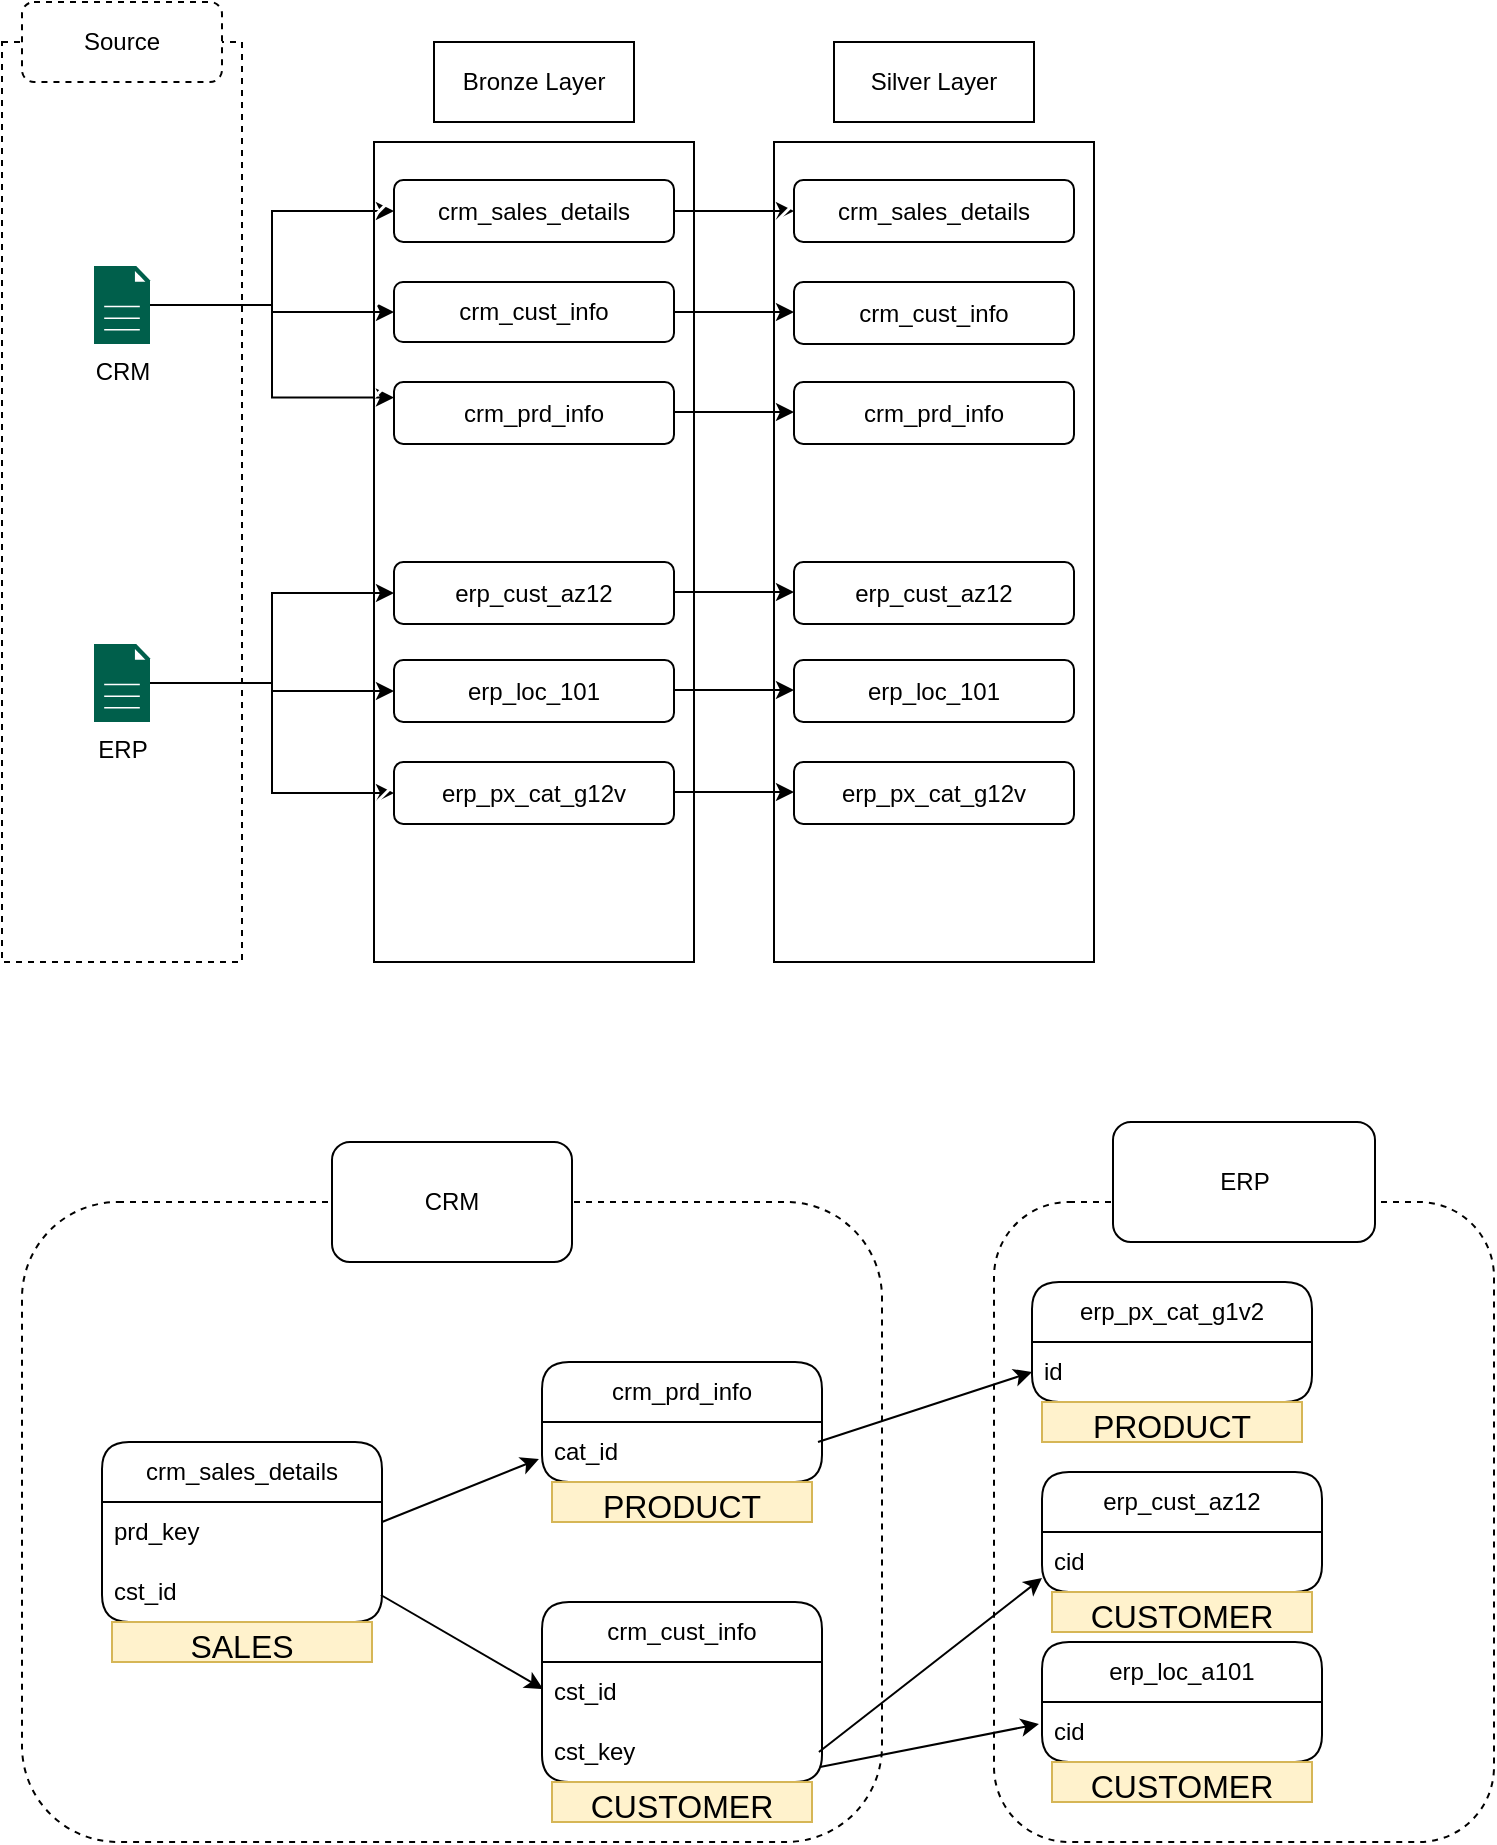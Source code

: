 <mxfile version="27.2.0">
  <diagram name="Trang-1" id="FnrbIoL4MyiIq40yynX9">
    <mxGraphModel dx="946" dy="597" grid="1" gridSize="10" guides="1" tooltips="1" connect="1" arrows="0" fold="1" page="1" pageScale="1" pageWidth="827" pageHeight="1169" math="0" shadow="0">
      <root>
        <mxCell id="0" />
        <mxCell id="1" parent="0" />
        <mxCell id="aKgHaKCAvh2_Jbe9WwKg-1" value="" style="rounded=0;whiteSpace=wrap;html=1;align=center;fillStyle=zigzag-line;dashed=1;" parent="1" vertex="1">
          <mxGeometry x="44" y="100" width="120" height="460" as="geometry" />
        </mxCell>
        <mxCell id="aKgHaKCAvh2_Jbe9WwKg-2" value="Source" style="rounded=1;whiteSpace=wrap;html=1;dashed=1;gradientColor=none;shadow=0;strokeColor=light-dark(#000000,#000000);fillColor=default;" parent="1" vertex="1">
          <mxGeometry x="54" y="80" width="100" height="40" as="geometry" />
        </mxCell>
        <mxCell id="aKgHaKCAvh2_Jbe9WwKg-15" style="edgeStyle=orthogonalEdgeStyle;rounded=0;orthogonalLoop=1;jettySize=auto;html=1;entryX=0;entryY=0.5;entryDx=0;entryDy=0;" parent="1" source="aKgHaKCAvh2_Jbe9WwKg-4" target="aKgHaKCAvh2_Jbe9WwKg-10" edge="1">
          <mxGeometry relative="1" as="geometry" />
        </mxCell>
        <mxCell id="aKgHaKCAvh2_Jbe9WwKg-16" style="edgeStyle=orthogonalEdgeStyle;rounded=0;orthogonalLoop=1;jettySize=auto;html=1;entryX=0;entryY=0.25;entryDx=0;entryDy=0;" parent="1" source="aKgHaKCAvh2_Jbe9WwKg-4" target="aKgHaKCAvh2_Jbe9WwKg-13" edge="1">
          <mxGeometry relative="1" as="geometry" />
        </mxCell>
        <mxCell id="aKgHaKCAvh2_Jbe9WwKg-23" style="edgeStyle=orthogonalEdgeStyle;rounded=0;orthogonalLoop=1;jettySize=auto;html=1;entryX=0;entryY=0.5;entryDx=0;entryDy=0;" parent="1" source="aKgHaKCAvh2_Jbe9WwKg-4" target="aKgHaKCAvh2_Jbe9WwKg-12" edge="1">
          <mxGeometry relative="1" as="geometry" />
        </mxCell>
        <mxCell id="aKgHaKCAvh2_Jbe9WwKg-4" value="CRM" style="sketch=0;pointerEvents=1;shadow=0;dashed=0;html=1;strokeColor=none;fillColor=#005F4B;labelPosition=center;verticalLabelPosition=bottom;verticalAlign=top;align=center;outlineConnect=0;shape=mxgraph.veeam2.file;" parent="1" vertex="1">
          <mxGeometry x="90" y="212" width="28.0" height="39" as="geometry" />
        </mxCell>
        <mxCell id="aKgHaKCAvh2_Jbe9WwKg-20" style="edgeStyle=orthogonalEdgeStyle;rounded=0;orthogonalLoop=1;jettySize=auto;html=1;" parent="1" source="aKgHaKCAvh2_Jbe9WwKg-5" target="aKgHaKCAvh2_Jbe9WwKg-18" edge="1">
          <mxGeometry relative="1" as="geometry" />
        </mxCell>
        <mxCell id="aKgHaKCAvh2_Jbe9WwKg-21" style="edgeStyle=orthogonalEdgeStyle;rounded=0;orthogonalLoop=1;jettySize=auto;html=1;entryX=0;entryY=0.5;entryDx=0;entryDy=0;" parent="1" source="aKgHaKCAvh2_Jbe9WwKg-5" target="aKgHaKCAvh2_Jbe9WwKg-17" edge="1">
          <mxGeometry relative="1" as="geometry" />
        </mxCell>
        <mxCell id="aKgHaKCAvh2_Jbe9WwKg-22" style="edgeStyle=orthogonalEdgeStyle;rounded=0;orthogonalLoop=1;jettySize=auto;html=1;entryX=0;entryY=0.5;entryDx=0;entryDy=0;" parent="1" source="aKgHaKCAvh2_Jbe9WwKg-5" target="aKgHaKCAvh2_Jbe9WwKg-19" edge="1">
          <mxGeometry relative="1" as="geometry" />
        </mxCell>
        <mxCell id="aKgHaKCAvh2_Jbe9WwKg-5" value="ERP" style="sketch=0;pointerEvents=1;shadow=0;dashed=0;html=1;strokeColor=none;fillColor=#005F4B;labelPosition=center;verticalLabelPosition=bottom;verticalAlign=top;align=center;outlineConnect=0;shape=mxgraph.veeam2.file;" parent="1" vertex="1">
          <mxGeometry x="90" y="401" width="28.0" height="39" as="geometry" />
        </mxCell>
        <mxCell id="aKgHaKCAvh2_Jbe9WwKg-8" value="" style="rounded=0;whiteSpace=wrap;html=1;fillStyle=hatch;strokeColor=light-dark(#000000,#FFB570);" parent="1" vertex="1">
          <mxGeometry x="230" y="150" width="160" height="410" as="geometry" />
        </mxCell>
        <mxCell id="aKgHaKCAvh2_Jbe9WwKg-9" value="Bronze Layer" style="rounded=0;whiteSpace=wrap;html=1;fillColor=default;fillStyle=hatch;strokeColor=light-dark(#000000,#FFB570);" parent="1" vertex="1">
          <mxGeometry x="260" y="100" width="100" height="40" as="geometry" />
        </mxCell>
        <mxCell id="GIJNuEHoBXBdSZwv4sDi-9" style="edgeStyle=orthogonalEdgeStyle;rounded=0;orthogonalLoop=1;jettySize=auto;html=1;exitX=1;exitY=0.5;exitDx=0;exitDy=0;entryX=0;entryY=0.5;entryDx=0;entryDy=0;" parent="1" source="aKgHaKCAvh2_Jbe9WwKg-10" target="GIJNuEHoBXBdSZwv4sDi-3" edge="1">
          <mxGeometry relative="1" as="geometry" />
        </mxCell>
        <mxCell id="aKgHaKCAvh2_Jbe9WwKg-10" value="crm_sales_details" style="rounded=1;whiteSpace=wrap;html=1;fillStyle=hatch;strokeColor=light-dark(#000000,#FFB570);fontColor=light-dark(#000000,#FFB570);" parent="1" vertex="1">
          <mxGeometry x="240" y="169" width="140" height="31" as="geometry" />
        </mxCell>
        <mxCell id="aKgHaKCAvh2_Jbe9WwKg-12" value="crm_cust_info" style="rounded=1;whiteSpace=wrap;html=1;fillStyle=hatch;strokeColor=light-dark(#000000,#FFB570);fontColor=light-dark(#000000,#FFB570);" parent="1" vertex="1">
          <mxGeometry x="240" y="220" width="140" height="30" as="geometry" />
        </mxCell>
        <mxCell id="aKgHaKCAvh2_Jbe9WwKg-13" value="crm_prd_info" style="rounded=1;whiteSpace=wrap;html=1;fillStyle=hatch;strokeColor=light-dark(#000000,#FFB570);fontColor=light-dark(#000000,#FFB570);" parent="1" vertex="1">
          <mxGeometry x="240" y="270" width="140" height="31" as="geometry" />
        </mxCell>
        <mxCell id="aKgHaKCAvh2_Jbe9WwKg-17" value="erp_cust_az12" style="rounded=1;whiteSpace=wrap;html=1;fillStyle=hatch;strokeColor=light-dark(#000000,#FFB570);fontColor=light-dark(#000000,#FFB570);" parent="1" vertex="1">
          <mxGeometry x="240" y="360" width="140" height="31" as="geometry" />
        </mxCell>
        <mxCell id="aKgHaKCAvh2_Jbe9WwKg-18" value="erp_loc_101" style="rounded=1;whiteSpace=wrap;html=1;fillStyle=hatch;strokeColor=light-dark(#000000,#FFB570);fontColor=light-dark(#000000,#FFB570);" parent="1" vertex="1">
          <mxGeometry x="240" y="409" width="140" height="31" as="geometry" />
        </mxCell>
        <mxCell id="aKgHaKCAvh2_Jbe9WwKg-19" value="erp_px_cat_g12v" style="rounded=1;whiteSpace=wrap;html=1;fillStyle=hatch;strokeColor=light-dark(#000000,#FFB570);fontColor=light-dark(#000000,#FFB570);" parent="1" vertex="1">
          <mxGeometry x="240" y="460" width="140" height="31" as="geometry" />
        </mxCell>
        <mxCell id="aKgHaKCAvh2_Jbe9WwKg-24" value="crm_cust_info" style="swimlane;fontStyle=0;childLayout=stackLayout;horizontal=1;startSize=30;horizontalStack=0;resizeParent=1;resizeParentMax=0;resizeLast=0;collapsible=1;marginBottom=0;whiteSpace=wrap;html=1;labelBackgroundColor=none;labelBorderColor=none;rounded=1;strokeColor=light-dark(#000000,#00FFFF);fillColor=light-dark(#FFFFFF,#FDE9FF);shadow=0;textShadow=0;fontColor=light-dark(#000000,#000000);" parent="1" vertex="1">
          <mxGeometry x="314" y="880" width="140" height="90" as="geometry">
            <mxRectangle x="140" y="740" width="120" height="30" as="alternateBounds" />
          </mxGeometry>
        </mxCell>
        <mxCell id="aKgHaKCAvh2_Jbe9WwKg-25" value="cst_id" style="text;strokeColor=none;fillColor=none;align=left;verticalAlign=middle;spacingLeft=4;spacingRight=4;overflow=hidden;points=[[0,0.5],[1,0.5]];portConstraint=eastwest;rotatable=0;whiteSpace=wrap;html=1;rounded=1;" parent="aKgHaKCAvh2_Jbe9WwKg-24" vertex="1">
          <mxGeometry y="30" width="140" height="30" as="geometry" />
        </mxCell>
        <mxCell id="aKgHaKCAvh2_Jbe9WwKg-44" value="cst_key" style="text;strokeColor=none;fillColor=none;align=left;verticalAlign=middle;spacingLeft=4;spacingRight=4;overflow=hidden;points=[[0,0.5],[1,0.5]];portConstraint=eastwest;rotatable=0;whiteSpace=wrap;html=1;rounded=1;" parent="aKgHaKCAvh2_Jbe9WwKg-24" vertex="1">
          <mxGeometry y="60" width="140" height="30" as="geometry" />
        </mxCell>
        <mxCell id="aKgHaKCAvh2_Jbe9WwKg-28" value="crm_sales_details" style="swimlane;fontStyle=0;childLayout=stackLayout;horizontal=1;startSize=30;horizontalStack=0;resizeParent=1;resizeParentMax=0;resizeLast=0;collapsible=1;marginBottom=0;whiteSpace=wrap;html=1;labelBackgroundColor=none;labelBorderColor=none;rounded=1;strokeColor=light-dark(#000000,#00FFFF);fillColor=light-dark(#FFFFFF,#FDE9FF);shadow=0;textShadow=0;fontColor=light-dark(#000000,#000000);" parent="1" vertex="1">
          <mxGeometry x="94" y="800" width="140" height="90" as="geometry">
            <mxRectangle x="140" y="740" width="120" height="30" as="alternateBounds" />
          </mxGeometry>
        </mxCell>
        <mxCell id="aKgHaKCAvh2_Jbe9WwKg-29" value="prd_key" style="text;strokeColor=none;fillColor=none;align=left;verticalAlign=middle;spacingLeft=4;spacingRight=4;overflow=hidden;points=[[0,0.5],[1,0.5]];portConstraint=eastwest;rotatable=0;whiteSpace=wrap;html=1;rounded=1;" parent="aKgHaKCAvh2_Jbe9WwKg-28" vertex="1">
          <mxGeometry y="30" width="140" height="30" as="geometry" />
        </mxCell>
        <mxCell id="aKgHaKCAvh2_Jbe9WwKg-34" value="cst_id" style="text;strokeColor=none;fillColor=none;align=left;verticalAlign=middle;spacingLeft=4;spacingRight=4;overflow=hidden;points=[[0,0.5],[1,0.5]];portConstraint=eastwest;rotatable=0;whiteSpace=wrap;html=1;rounded=1;" parent="aKgHaKCAvh2_Jbe9WwKg-28" vertex="1">
          <mxGeometry y="60" width="140" height="30" as="geometry" />
        </mxCell>
        <mxCell id="aKgHaKCAvh2_Jbe9WwKg-30" value="crm_prd_info" style="swimlane;fontStyle=0;childLayout=stackLayout;horizontal=1;startSize=30;horizontalStack=0;resizeParent=1;resizeParentMax=0;resizeLast=0;collapsible=1;marginBottom=0;whiteSpace=wrap;html=1;labelBackgroundColor=none;labelBorderColor=none;rounded=1;strokeColor=light-dark(#000000,#00FFFF);fillColor=light-dark(#FFFFFF,#FDE9FF);shadow=0;textShadow=0;fontColor=light-dark(#000000,#000000);" parent="1" vertex="1">
          <mxGeometry x="314" y="760" width="140" height="60" as="geometry">
            <mxRectangle x="140" y="740" width="120" height="30" as="alternateBounds" />
          </mxGeometry>
        </mxCell>
        <mxCell id="aKgHaKCAvh2_Jbe9WwKg-31" value="cat_id" style="text;strokeColor=none;fillColor=none;align=left;verticalAlign=middle;spacingLeft=4;spacingRight=4;overflow=hidden;points=[[0,0.5],[1,0.5]];portConstraint=eastwest;rotatable=0;whiteSpace=wrap;html=1;rounded=1;" parent="aKgHaKCAvh2_Jbe9WwKg-30" vertex="1">
          <mxGeometry y="30" width="140" height="30" as="geometry" />
        </mxCell>
        <mxCell id="aKgHaKCAvh2_Jbe9WwKg-40" value="" style="endArrow=classic;html=1;rounded=0;exitX=0.996;exitY=0.55;exitDx=0;exitDy=0;exitPerimeter=0;entryX=0.004;entryY=0.45;entryDx=0;entryDy=0;entryPerimeter=0;" parent="1" source="aKgHaKCAvh2_Jbe9WwKg-34" target="aKgHaKCAvh2_Jbe9WwKg-25" edge="1">
          <mxGeometry width="50" height="50" relative="1" as="geometry">
            <mxPoint x="234" y="925" as="sourcePoint" />
            <mxPoint x="384" y="920" as="targetPoint" />
          </mxGeometry>
        </mxCell>
        <mxCell id="aKgHaKCAvh2_Jbe9WwKg-41" value="" style="endArrow=classic;html=1;rounded=0;exitX=0.996;exitY=0.55;exitDx=0;exitDy=0;exitPerimeter=0;entryX=-0.011;entryY=0.617;entryDx=0;entryDy=0;entryPerimeter=0;" parent="1" target="aKgHaKCAvh2_Jbe9WwKg-31" edge="1">
          <mxGeometry width="50" height="50" relative="1" as="geometry">
            <mxPoint x="234" y="840" as="sourcePoint" />
            <mxPoint x="398" y="883" as="targetPoint" />
          </mxGeometry>
        </mxCell>
        <mxCell id="aKgHaKCAvh2_Jbe9WwKg-42" value="erp_cust_az12" style="swimlane;fontStyle=0;childLayout=stackLayout;horizontal=1;startSize=30;horizontalStack=0;resizeParent=1;resizeParentMax=0;resizeLast=0;collapsible=1;marginBottom=0;whiteSpace=wrap;html=1;labelBackgroundColor=none;labelBorderColor=none;rounded=1;strokeColor=light-dark(#000000,#00FFFF);fillColor=light-dark(#FFFFFF,#FFF4C3);shadow=0;textShadow=0;fontColor=light-dark(#000000,#000000);" parent="1" vertex="1">
          <mxGeometry x="564" y="815" width="140" height="60" as="geometry">
            <mxRectangle x="140" y="740" width="120" height="30" as="alternateBounds" />
          </mxGeometry>
        </mxCell>
        <mxCell id="aKgHaKCAvh2_Jbe9WwKg-43" value="cid" style="text;strokeColor=none;fillColor=none;align=left;verticalAlign=middle;spacingLeft=4;spacingRight=4;overflow=hidden;points=[[0,0.5],[1,0.5]];portConstraint=eastwest;rotatable=0;whiteSpace=wrap;html=1;rounded=1;" parent="aKgHaKCAvh2_Jbe9WwKg-42" vertex="1">
          <mxGeometry y="30" width="140" height="30" as="geometry" />
        </mxCell>
        <mxCell id="aKgHaKCAvh2_Jbe9WwKg-46" value="" style="endArrow=classic;html=1;rounded=0;entryX=0;entryY=0.767;entryDx=0;entryDy=0;entryPerimeter=0;exitX=0.989;exitY=0.5;exitDx=0;exitDy=0;exitPerimeter=0;" parent="1" source="aKgHaKCAvh2_Jbe9WwKg-44" target="aKgHaKCAvh2_Jbe9WwKg-43" edge="1">
          <mxGeometry width="50" height="50" relative="1" as="geometry">
            <mxPoint x="464" y="960" as="sourcePoint" />
            <mxPoint x="594" y="806" as="targetPoint" />
          </mxGeometry>
        </mxCell>
        <mxCell id="aKgHaKCAvh2_Jbe9WwKg-49" value="erp_loc_a101" style="swimlane;fontStyle=0;childLayout=stackLayout;horizontal=1;startSize=30;horizontalStack=0;resizeParent=1;resizeParentMax=0;resizeLast=0;collapsible=1;marginBottom=0;whiteSpace=wrap;html=1;labelBackgroundColor=none;labelBorderColor=none;rounded=1;strokeColor=light-dark(#000000,#00FFFF);fillColor=light-dark(#FFFFFF,#FFF4C3);shadow=0;textShadow=0;fontColor=light-dark(#000000,#000000);" parent="1" vertex="1">
          <mxGeometry x="564" y="900" width="140" height="60" as="geometry">
            <mxRectangle x="140" y="740" width="120" height="30" as="alternateBounds" />
          </mxGeometry>
        </mxCell>
        <mxCell id="aKgHaKCAvh2_Jbe9WwKg-50" value="cid" style="text;strokeColor=none;fillColor=none;align=left;verticalAlign=middle;spacingLeft=4;spacingRight=4;overflow=hidden;points=[[0,0.5],[1,0.5]];portConstraint=eastwest;rotatable=0;whiteSpace=wrap;html=1;rounded=1;" parent="aKgHaKCAvh2_Jbe9WwKg-49" vertex="1">
          <mxGeometry y="30" width="140" height="30" as="geometry" />
        </mxCell>
        <mxCell id="aKgHaKCAvh2_Jbe9WwKg-51" value="" style="endArrow=classic;html=1;rounded=0;entryX=-0.011;entryY=0.367;entryDx=0;entryDy=0;entryPerimeter=0;exitX=0.993;exitY=0.75;exitDx=0;exitDy=0;exitPerimeter=0;" parent="1" source="aKgHaKCAvh2_Jbe9WwKg-44" target="aKgHaKCAvh2_Jbe9WwKg-50" edge="1">
          <mxGeometry width="50" height="50" relative="1" as="geometry">
            <mxPoint x="444" y="1000" as="sourcePoint" />
            <mxPoint x="556" y="1018" as="targetPoint" />
          </mxGeometry>
        </mxCell>
        <mxCell id="aKgHaKCAvh2_Jbe9WwKg-52" value="erp_px_cat_g1v2" style="swimlane;fontStyle=0;childLayout=stackLayout;horizontal=1;startSize=30;horizontalStack=0;resizeParent=1;resizeParentMax=0;resizeLast=0;collapsible=1;marginBottom=0;whiteSpace=wrap;html=1;labelBackgroundColor=none;labelBorderColor=none;rounded=1;strokeColor=light-dark(#000000,#00FFFF);fillColor=light-dark(#FFFFFF,#FFF4C3);shadow=0;textShadow=0;fontColor=light-dark(#000000,#000000);" parent="1" vertex="1">
          <mxGeometry x="559" y="720" width="140" height="60" as="geometry">
            <mxRectangle x="140" y="740" width="120" height="30" as="alternateBounds" />
          </mxGeometry>
        </mxCell>
        <mxCell id="aKgHaKCAvh2_Jbe9WwKg-53" value="id" style="text;strokeColor=none;fillColor=none;align=left;verticalAlign=middle;spacingLeft=4;spacingRight=4;overflow=hidden;points=[[0,0.5],[1,0.5]];portConstraint=eastwest;rotatable=0;whiteSpace=wrap;html=1;rounded=1;" parent="aKgHaKCAvh2_Jbe9WwKg-52" vertex="1">
          <mxGeometry y="30" width="140" height="30" as="geometry" />
        </mxCell>
        <mxCell id="aKgHaKCAvh2_Jbe9WwKg-54" value="" style="endArrow=classic;html=1;rounded=0;entryX=0;entryY=0.5;entryDx=0;entryDy=0;exitX=0.989;exitY=0.5;exitDx=0;exitDy=0;exitPerimeter=0;" parent="1" target="aKgHaKCAvh2_Jbe9WwKg-53" edge="1">
          <mxGeometry width="50" height="50" relative="1" as="geometry">
            <mxPoint x="452" y="800" as="sourcePoint" />
            <mxPoint x="564" y="818" as="targetPoint" />
          </mxGeometry>
        </mxCell>
        <mxCell id="aKgHaKCAvh2_Jbe9WwKg-55" value="" style="rounded=1;whiteSpace=wrap;html=1;fillColor=none;dashed=1;" parent="1" vertex="1">
          <mxGeometry x="54" y="680" width="430" height="320" as="geometry" />
        </mxCell>
        <mxCell id="aKgHaKCAvh2_Jbe9WwKg-56" value="CRM" style="rounded=1;whiteSpace=wrap;html=1;" parent="1" vertex="1">
          <mxGeometry x="209" y="650" width="120" height="60" as="geometry" />
        </mxCell>
        <mxCell id="GIJNuEHoBXBdSZwv4sDi-1" value="" style="rounded=0;whiteSpace=wrap;html=1;fillStyle=hatch;strokeColor=light-dark(#000000,#D4E1F5);" parent="1" vertex="1">
          <mxGeometry x="430" y="150" width="160" height="410" as="geometry" />
        </mxCell>
        <mxCell id="GIJNuEHoBXBdSZwv4sDi-2" value="Silver Layer" style="rounded=0;whiteSpace=wrap;html=1;fillColor=default;fillStyle=hatch;strokeColor=light-dark(#000000,#D4E1F5);" parent="1" vertex="1">
          <mxGeometry x="460" y="100" width="100" height="40" as="geometry" />
        </mxCell>
        <mxCell id="GIJNuEHoBXBdSZwv4sDi-3" value="crm_sales_details" style="rounded=1;whiteSpace=wrap;html=1;fillStyle=hatch;strokeColor=light-dark(#000000,#D4E1F5);fontColor=light-dark(#000000,#D4E1F5);" parent="1" vertex="1">
          <mxGeometry x="440" y="169" width="140" height="31" as="geometry" />
        </mxCell>
        <mxCell id="GIJNuEHoBXBdSZwv4sDi-4" value="crm_cust_info" style="rounded=1;whiteSpace=wrap;html=1;fillStyle=hatch;strokeColor=light-dark(#000000,#D4E1F5);fontColor=light-dark(#000000,#D4E1F5);" parent="1" vertex="1">
          <mxGeometry x="440" y="220" width="140" height="31" as="geometry" />
        </mxCell>
        <mxCell id="GIJNuEHoBXBdSZwv4sDi-5" value="crm_prd_info" style="rounded=1;whiteSpace=wrap;html=1;fillStyle=hatch;strokeColor=light-dark(#000000,#D4E1F5);fontColor=light-dark(#000000,#D4E1F5);" parent="1" vertex="1">
          <mxGeometry x="440" y="270" width="140" height="31" as="geometry" />
        </mxCell>
        <mxCell id="GIJNuEHoBXBdSZwv4sDi-6" value="erp_cust_az12" style="rounded=1;whiteSpace=wrap;html=1;fillStyle=hatch;strokeColor=light-dark(#000000,#D4E1F5);fontColor=light-dark(#000000,#D4E1F5);" parent="1" vertex="1">
          <mxGeometry x="440" y="360" width="140" height="31" as="geometry" />
        </mxCell>
        <mxCell id="GIJNuEHoBXBdSZwv4sDi-7" value="erp_loc_101" style="rounded=1;whiteSpace=wrap;html=1;fillStyle=hatch;strokeColor=light-dark(#000000,#D4E1F5);fontColor=light-dark(#000000,#D4E1F5);" parent="1" vertex="1">
          <mxGeometry x="440" y="409" width="140" height="31" as="geometry" />
        </mxCell>
        <mxCell id="GIJNuEHoBXBdSZwv4sDi-8" value="erp_px_cat_g12v" style="rounded=1;whiteSpace=wrap;html=1;fillStyle=hatch;strokeColor=light-dark(#000000,#D4E1F5);fontColor=light-dark(#000000,#D4E1F5);" parent="1" vertex="1">
          <mxGeometry x="440" y="460" width="140" height="31" as="geometry" />
        </mxCell>
        <mxCell id="GIJNuEHoBXBdSZwv4sDi-10" style="edgeStyle=orthogonalEdgeStyle;rounded=0;orthogonalLoop=1;jettySize=auto;html=1;exitX=1;exitY=0.5;exitDx=0;exitDy=0;entryX=0;entryY=0.5;entryDx=0;entryDy=0;" parent="1" edge="1">
          <mxGeometry relative="1" as="geometry">
            <mxPoint x="380" y="235" as="sourcePoint" />
            <mxPoint x="440" y="235" as="targetPoint" />
          </mxGeometry>
        </mxCell>
        <mxCell id="GIJNuEHoBXBdSZwv4sDi-11" style="edgeStyle=orthogonalEdgeStyle;rounded=0;orthogonalLoop=1;jettySize=auto;html=1;exitX=1;exitY=0.5;exitDx=0;exitDy=0;entryX=0;entryY=0.5;entryDx=0;entryDy=0;" parent="1" edge="1">
          <mxGeometry relative="1" as="geometry">
            <mxPoint x="380" y="285" as="sourcePoint" />
            <mxPoint x="440" y="285" as="targetPoint" />
          </mxGeometry>
        </mxCell>
        <mxCell id="GIJNuEHoBXBdSZwv4sDi-12" style="edgeStyle=orthogonalEdgeStyle;rounded=0;orthogonalLoop=1;jettySize=auto;html=1;exitX=1;exitY=0.5;exitDx=0;exitDy=0;entryX=0;entryY=0.5;entryDx=0;entryDy=0;" parent="1" edge="1">
          <mxGeometry relative="1" as="geometry">
            <mxPoint x="380" y="375" as="sourcePoint" />
            <mxPoint x="440" y="375" as="targetPoint" />
          </mxGeometry>
        </mxCell>
        <mxCell id="GIJNuEHoBXBdSZwv4sDi-13" style="edgeStyle=orthogonalEdgeStyle;rounded=0;orthogonalLoop=1;jettySize=auto;html=1;exitX=1;exitY=0.5;exitDx=0;exitDy=0;entryX=0;entryY=0.5;entryDx=0;entryDy=0;" parent="1" edge="1">
          <mxGeometry relative="1" as="geometry">
            <mxPoint x="380" y="424" as="sourcePoint" />
            <mxPoint x="440" y="424" as="targetPoint" />
          </mxGeometry>
        </mxCell>
        <mxCell id="GIJNuEHoBXBdSZwv4sDi-14" style="edgeStyle=orthogonalEdgeStyle;rounded=0;orthogonalLoop=1;jettySize=auto;html=1;exitX=1;exitY=0.5;exitDx=0;exitDy=0;entryX=0;entryY=0.5;entryDx=0;entryDy=0;" parent="1" edge="1">
          <mxGeometry relative="1" as="geometry">
            <mxPoint x="380" y="475" as="sourcePoint" />
            <mxPoint x="440" y="475" as="targetPoint" />
          </mxGeometry>
        </mxCell>
        <mxCell id="SAxMdvFKh2FPEnv3zU6q-1" value="PRODUCT" style="text;html=1;strokeColor=#D6B656;fillColor=light-dark(#FFF2CC,#FF99FF);align=center;verticalAlign=middle;whiteSpace=wrap;overflow=hidden;fontSize=16;labelBorderColor=none;fontColor=light-dark(#000000,#000000);" parent="1" vertex="1">
          <mxGeometry x="319" y="820" width="130" height="20" as="geometry" />
        </mxCell>
        <mxCell id="SAxMdvFKh2FPEnv3zU6q-2" value="PRODUCT" style="text;html=1;strokeColor=#D6B656;fillColor=light-dark(#FFF2CC,#FF99FF);align=center;verticalAlign=middle;whiteSpace=wrap;overflow=hidden;fontSize=16;labelBorderColor=none;fontColor=light-dark(#000000,#000000);" parent="1" vertex="1">
          <mxGeometry x="564" y="780" width="130" height="20" as="geometry" />
        </mxCell>
        <mxCell id="aKgHaKCAvh2_Jbe9WwKg-57" value="" style="rounded=1;whiteSpace=wrap;html=1;fillColor=none;dashed=1;" parent="1" vertex="1">
          <mxGeometry x="540" y="680" width="250" height="320" as="geometry" />
        </mxCell>
        <mxCell id="aKgHaKCAvh2_Jbe9WwKg-58" value="ERP" style="rounded=1;whiteSpace=wrap;html=1;shadow=0;glass=0;" parent="1" vertex="1">
          <mxGeometry x="599.5" y="640" width="131" height="60" as="geometry" />
        </mxCell>
        <mxCell id="SAxMdvFKh2FPEnv3zU6q-8" value="CUSTOMER" style="text;html=1;strokeColor=#D6B656;fillColor=light-dark(#FFF2CC,#B3FF66);align=center;verticalAlign=middle;whiteSpace=wrap;overflow=hidden;fontSize=16;labelBorderColor=none;fontColor=light-dark(#000000,#000000);" parent="1" vertex="1">
          <mxGeometry x="319" y="970" width="130" height="20" as="geometry" />
        </mxCell>
        <mxCell id="SAxMdvFKh2FPEnv3zU6q-10" value="CUSTOMER" style="text;html=1;strokeColor=#D6B656;fillColor=light-dark(#FFF2CC,#B3FF66);align=center;verticalAlign=middle;whiteSpace=wrap;overflow=hidden;fontSize=16;labelBorderColor=none;fontColor=light-dark(#000000,#000000);" parent="1" vertex="1">
          <mxGeometry x="569" y="875" width="130" height="20" as="geometry" />
        </mxCell>
        <mxCell id="SAxMdvFKh2FPEnv3zU6q-11" value="CUSTOMER" style="text;html=1;strokeColor=#D6B656;fillColor=light-dark(#FFF2CC,#B3FF66);align=center;verticalAlign=middle;whiteSpace=wrap;overflow=hidden;fontSize=16;labelBorderColor=none;fontColor=light-dark(#000000,#000000);" parent="1" vertex="1">
          <mxGeometry x="569" y="960" width="130" height="20" as="geometry" />
        </mxCell>
        <mxCell id="SAxMdvFKh2FPEnv3zU6q-12" value="SALES" style="text;html=1;strokeColor=#D6B656;fillColor=light-dark(#FFF2CC,#B266FF);align=center;verticalAlign=middle;whiteSpace=wrap;overflow=hidden;fontSize=16;labelBorderColor=none;fontColor=light-dark(#000000,#000000);" parent="1" vertex="1">
          <mxGeometry x="99" y="890" width="130" height="20" as="geometry" />
        </mxCell>
      </root>
    </mxGraphModel>
  </diagram>
</mxfile>
